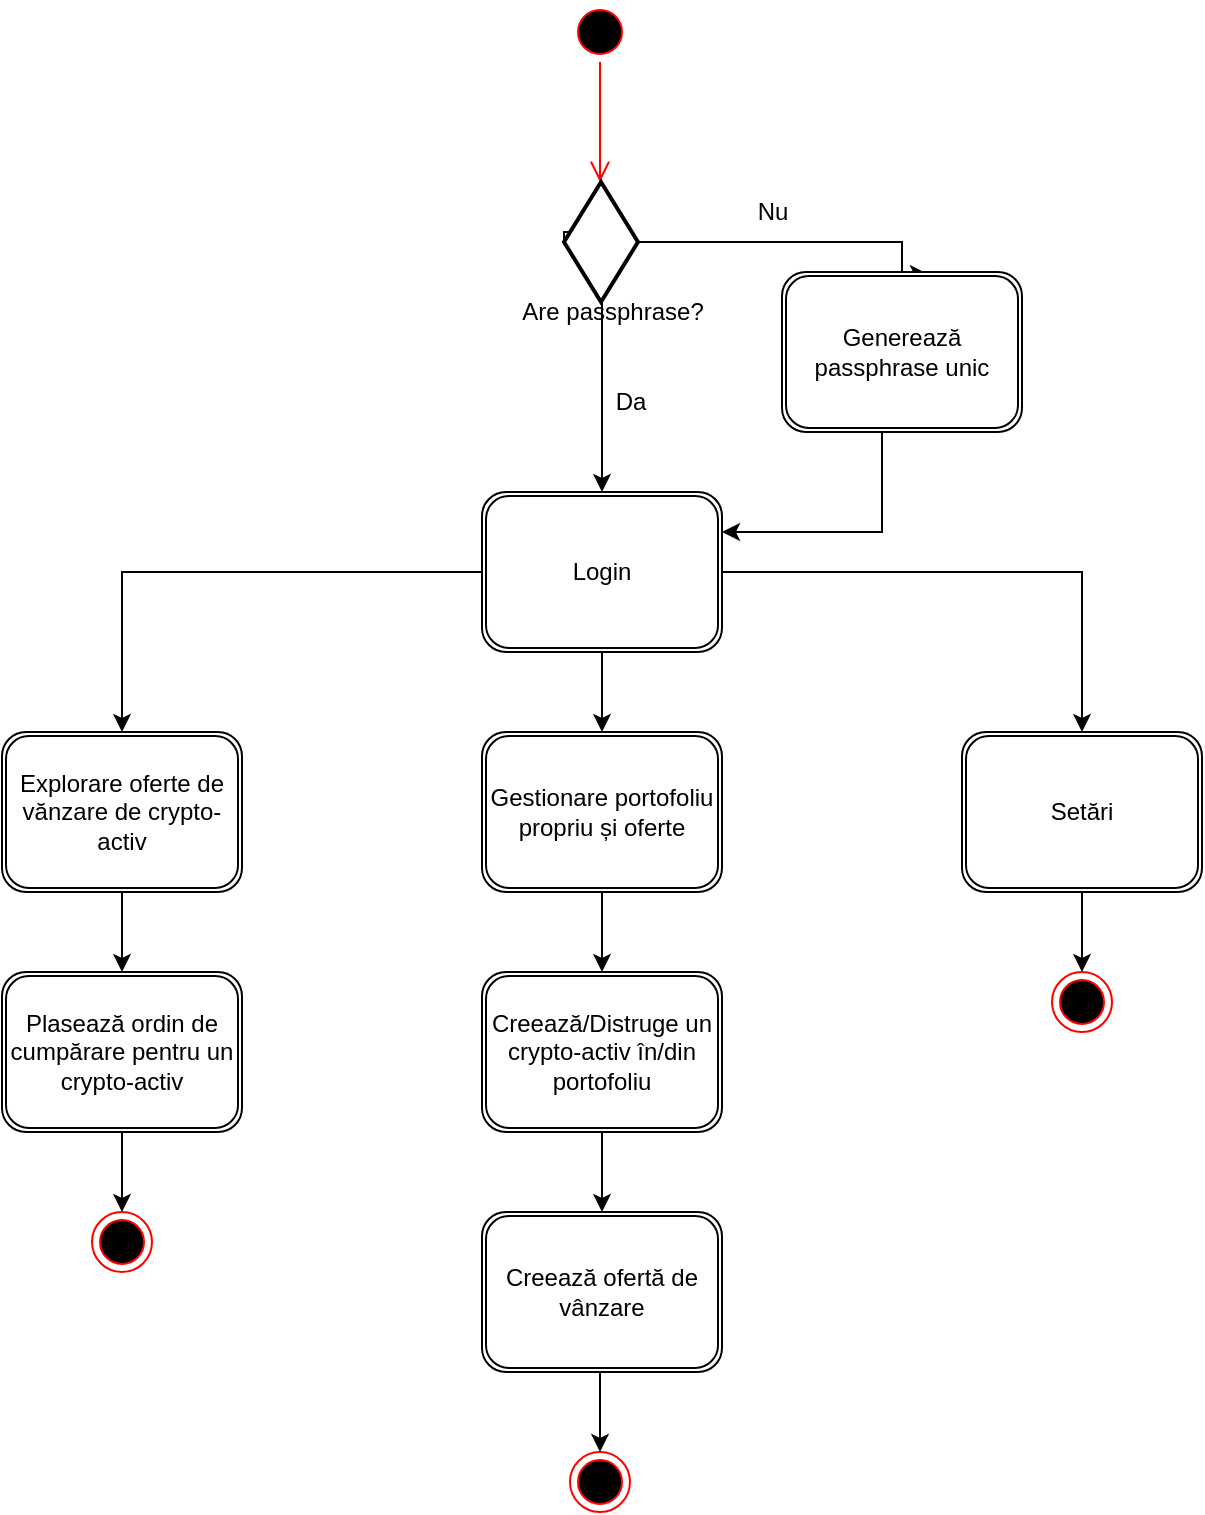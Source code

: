 <mxfile version="12.9.9" type="device"><diagram id="LOtVTZ5NUzaPvMULS44w" name="Page-1"><mxGraphModel dx="1422" dy="860" grid="1" gridSize="10" guides="1" tooltips="1" connect="1" arrows="1" fold="1" page="1" pageScale="1" pageWidth="850" pageHeight="1100" math="0" shadow="0"><root><mxCell id="0"/><mxCell id="1" parent="0"/><mxCell id="80TKv1eTuesMFaibbRTv-26" style="edgeStyle=orthogonalEdgeStyle;rounded=0;orthogonalLoop=1;jettySize=auto;html=1;entryX=0.5;entryY=0;entryDx=0;entryDy=0;" edge="1" parent="1" source="80TKv1eTuesMFaibbRTv-1" target="80TKv1eTuesMFaibbRTv-25"><mxGeometry relative="1" as="geometry"/></mxCell><mxCell id="80TKv1eTuesMFaibbRTv-1" value="Explorare oferte de vănzare de crypto-activ" style="shape=ext;double=1;rounded=1;whiteSpace=wrap;html=1;" vertex="1" parent="1"><mxGeometry x="120" y="400" width="120" height="80" as="geometry"/></mxCell><mxCell id="80TKv1eTuesMFaibbRTv-3" value="" style="ellipse;html=1;shape=startState;fillColor=#000000;strokeColor=#ff0000;" vertex="1" parent="1"><mxGeometry x="404" y="35" width="30" height="30" as="geometry"/></mxCell><mxCell id="80TKv1eTuesMFaibbRTv-4" value="" style="edgeStyle=orthogonalEdgeStyle;html=1;verticalAlign=bottom;endArrow=open;endSize=8;strokeColor=#ff0000;" edge="1" source="80TKv1eTuesMFaibbRTv-3" parent="1"><mxGeometry relative="1" as="geometry"><mxPoint x="419" y="125" as="targetPoint"/></mxGeometry></mxCell><mxCell id="80TKv1eTuesMFaibbRTv-11" style="edgeStyle=orthogonalEdgeStyle;rounded=0;orthogonalLoop=1;jettySize=auto;html=1;exitX=0;exitY=0.5;exitDx=0;exitDy=0;exitPerimeter=0;entryX=0.5;entryY=0;entryDx=0;entryDy=0;" edge="1" parent="1" source="80TKv1eTuesMFaibbRTv-6" target="80TKv1eTuesMFaibbRTv-10"><mxGeometry relative="1" as="geometry"><Array as="points"><mxPoint x="401" y="150"/><mxPoint x="420" y="150"/></Array></mxGeometry></mxCell><mxCell id="80TKv1eTuesMFaibbRTv-13" style="edgeStyle=orthogonalEdgeStyle;rounded=0;orthogonalLoop=1;jettySize=auto;html=1;exitX=1;exitY=0.5;exitDx=0;exitDy=0;exitPerimeter=0;entryX=0.608;entryY=0.013;entryDx=0;entryDy=0;entryPerimeter=0;" edge="1" parent="1" source="80TKv1eTuesMFaibbRTv-6" target="80TKv1eTuesMFaibbRTv-12"><mxGeometry relative="1" as="geometry"><Array as="points"><mxPoint x="570" y="155"/><mxPoint x="570" y="171"/></Array></mxGeometry></mxCell><mxCell id="80TKv1eTuesMFaibbRTv-6" value="" style="strokeWidth=2;html=1;shape=mxgraph.flowchart.decision;whiteSpace=wrap;" vertex="1" parent="1"><mxGeometry x="401" y="125" width="37" height="60" as="geometry"/></mxCell><mxCell id="80TKv1eTuesMFaibbRTv-9" value="Are passphrase?" style="text;html=1;align=center;verticalAlign=middle;resizable=0;points=[];autosize=1;" vertex="1" parent="1"><mxGeometry x="370" y="180" width="110" height="20" as="geometry"/></mxCell><mxCell id="80TKv1eTuesMFaibbRTv-20" style="edgeStyle=orthogonalEdgeStyle;rounded=0;orthogonalLoop=1;jettySize=auto;html=1;entryX=0.5;entryY=0;entryDx=0;entryDy=0;" edge="1" parent="1" source="80TKv1eTuesMFaibbRTv-10" target="80TKv1eTuesMFaibbRTv-1"><mxGeometry relative="1" as="geometry"><Array as="points"><mxPoint x="180" y="320"/></Array></mxGeometry></mxCell><mxCell id="80TKv1eTuesMFaibbRTv-21" style="edgeStyle=orthogonalEdgeStyle;rounded=0;orthogonalLoop=1;jettySize=auto;html=1;entryX=0.5;entryY=0;entryDx=0;entryDy=0;" edge="1" parent="1" source="80TKv1eTuesMFaibbRTv-10" target="80TKv1eTuesMFaibbRTv-18"><mxGeometry relative="1" as="geometry"><Array as="points"><mxPoint x="660" y="320"/></Array></mxGeometry></mxCell><mxCell id="80TKv1eTuesMFaibbRTv-23" style="edgeStyle=orthogonalEdgeStyle;rounded=0;orthogonalLoop=1;jettySize=auto;html=1;" edge="1" parent="1" source="80TKv1eTuesMFaibbRTv-10" target="80TKv1eTuesMFaibbRTv-17"><mxGeometry relative="1" as="geometry"/></mxCell><mxCell id="80TKv1eTuesMFaibbRTv-10" value="Login" style="shape=ext;double=1;rounded=1;whiteSpace=wrap;html=1;" vertex="1" parent="1"><mxGeometry x="360" y="280" width="120" height="80" as="geometry"/></mxCell><mxCell id="80TKv1eTuesMFaibbRTv-22" style="edgeStyle=orthogonalEdgeStyle;rounded=0;orthogonalLoop=1;jettySize=auto;html=1;entryX=1;entryY=0.25;entryDx=0;entryDy=0;" edge="1" parent="1" source="80TKv1eTuesMFaibbRTv-12" target="80TKv1eTuesMFaibbRTv-10"><mxGeometry relative="1" as="geometry"><Array as="points"><mxPoint x="560" y="300"/></Array></mxGeometry></mxCell><mxCell id="80TKv1eTuesMFaibbRTv-12" value="Generează passphrase unic" style="shape=ext;double=1;rounded=1;whiteSpace=wrap;html=1;" vertex="1" parent="1"><mxGeometry x="510" y="170" width="120" height="80" as="geometry"/></mxCell><mxCell id="80TKv1eTuesMFaibbRTv-14" value="Da" style="text;html=1;align=center;verticalAlign=middle;resizable=0;points=[];autosize=1;" vertex="1" parent="1"><mxGeometry x="419" y="225" width="30" height="20" as="geometry"/></mxCell><mxCell id="80TKv1eTuesMFaibbRTv-15" value="Nu&lt;br&gt;" style="text;html=1;align=center;verticalAlign=middle;resizable=0;points=[];autosize=1;" vertex="1" parent="1"><mxGeometry x="490" y="130" width="30" height="20" as="geometry"/></mxCell><mxCell id="80TKv1eTuesMFaibbRTv-29" style="edgeStyle=orthogonalEdgeStyle;rounded=0;orthogonalLoop=1;jettySize=auto;html=1;" edge="1" parent="1" source="80TKv1eTuesMFaibbRTv-17"><mxGeometry relative="1" as="geometry"><mxPoint x="420" y="520" as="targetPoint"/></mxGeometry></mxCell><mxCell id="80TKv1eTuesMFaibbRTv-17" value="Gestionare portofoliu propriu și oferte" style="shape=ext;double=1;rounded=1;whiteSpace=wrap;html=1;" vertex="1" parent="1"><mxGeometry x="360" y="400" width="120" height="80" as="geometry"/></mxCell><mxCell id="80TKv1eTuesMFaibbRTv-32" style="edgeStyle=orthogonalEdgeStyle;rounded=0;orthogonalLoop=1;jettySize=auto;html=1;entryX=0.5;entryY=0;entryDx=0;entryDy=0;" edge="1" parent="1" source="80TKv1eTuesMFaibbRTv-18" target="80TKv1eTuesMFaibbRTv-31"><mxGeometry relative="1" as="geometry"/></mxCell><mxCell id="80TKv1eTuesMFaibbRTv-18" value="Setări" style="shape=ext;double=1;rounded=1;whiteSpace=wrap;html=1;" vertex="1" parent="1"><mxGeometry x="600" y="400" width="120" height="80" as="geometry"/></mxCell><mxCell id="80TKv1eTuesMFaibbRTv-28" style="edgeStyle=orthogonalEdgeStyle;rounded=0;orthogonalLoop=1;jettySize=auto;html=1;entryX=0.5;entryY=0;entryDx=0;entryDy=0;" edge="1" parent="1" source="80TKv1eTuesMFaibbRTv-25" target="80TKv1eTuesMFaibbRTv-27"><mxGeometry relative="1" as="geometry"/></mxCell><mxCell id="80TKv1eTuesMFaibbRTv-25" value="Plasează ordin de cumpărare pentru un crypto-activ" style="shape=ext;double=1;rounded=1;whiteSpace=wrap;html=1;" vertex="1" parent="1"><mxGeometry x="120" y="520" width="120" height="80" as="geometry"/></mxCell><mxCell id="80TKv1eTuesMFaibbRTv-27" value="" style="ellipse;html=1;shape=endState;fillColor=#000000;strokeColor=#ff0000;" vertex="1" parent="1"><mxGeometry x="165" y="640" width="30" height="30" as="geometry"/></mxCell><mxCell id="80TKv1eTuesMFaibbRTv-35" style="edgeStyle=orthogonalEdgeStyle;rounded=0;orthogonalLoop=1;jettySize=auto;html=1;" edge="1" parent="1" source="80TKv1eTuesMFaibbRTv-30" target="80TKv1eTuesMFaibbRTv-34"><mxGeometry relative="1" as="geometry"/></mxCell><mxCell id="80TKv1eTuesMFaibbRTv-30" value="Creează/Distruge un crypto-activ în/din portofoliu" style="shape=ext;double=1;rounded=1;whiteSpace=wrap;html=1;" vertex="1" parent="1"><mxGeometry x="360" y="520" width="120" height="80" as="geometry"/></mxCell><mxCell id="80TKv1eTuesMFaibbRTv-31" value="" style="ellipse;html=1;shape=endState;fillColor=#000000;strokeColor=#ff0000;" vertex="1" parent="1"><mxGeometry x="645" y="520" width="30" height="30" as="geometry"/></mxCell><mxCell id="80TKv1eTuesMFaibbRTv-39" style="edgeStyle=orthogonalEdgeStyle;rounded=0;orthogonalLoop=1;jettySize=auto;html=1;entryX=0.5;entryY=0;entryDx=0;entryDy=0;" edge="1" parent="1" source="80TKv1eTuesMFaibbRTv-34" target="80TKv1eTuesMFaibbRTv-37"><mxGeometry relative="1" as="geometry"><Array as="points"><mxPoint x="419" y="730"/><mxPoint x="419" y="730"/></Array></mxGeometry></mxCell><mxCell id="80TKv1eTuesMFaibbRTv-34" value="Creează ofertă de vânzare" style="shape=ext;double=1;rounded=1;whiteSpace=wrap;html=1;" vertex="1" parent="1"><mxGeometry x="360" y="640" width="120" height="80" as="geometry"/></mxCell><mxCell id="80TKv1eTuesMFaibbRTv-37" value="" style="ellipse;html=1;shape=endState;fillColor=#000000;strokeColor=#ff0000;" vertex="1" parent="1"><mxGeometry x="404" y="760" width="30" height="30" as="geometry"/></mxCell></root></mxGraphModel></diagram></mxfile>